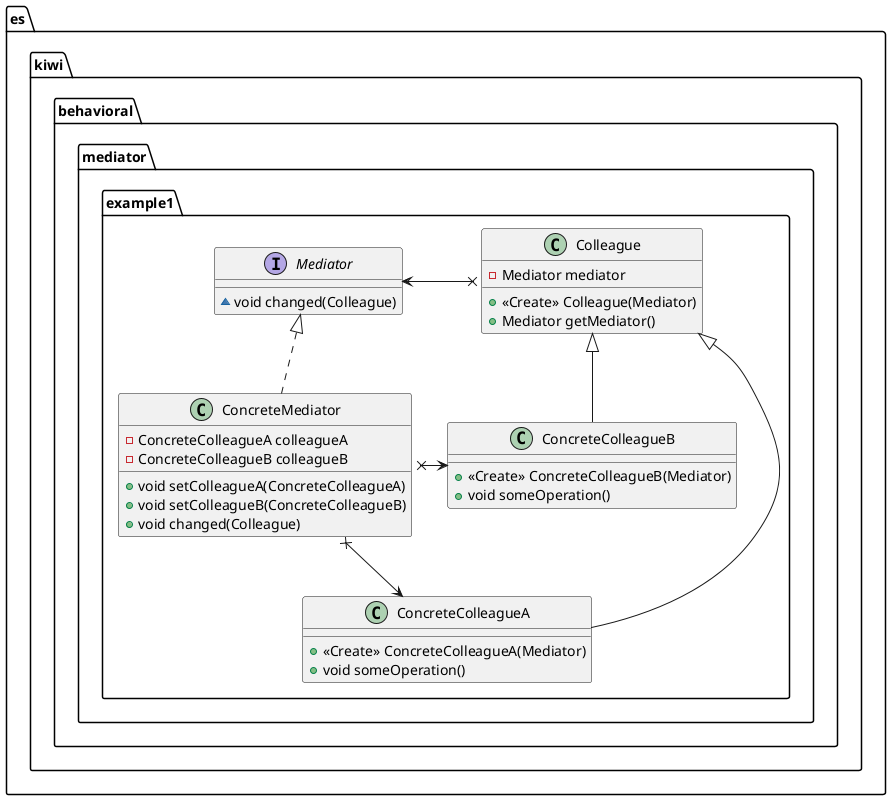 @startuml
interface es.kiwi.behavioral.mediator.example1.Mediator {
~ void changed(Colleague)
}
class es.kiwi.behavioral.mediator.example1.ConcreteColleagueA {
+ <<Create>> ConcreteColleagueA(Mediator)
+ void someOperation()
}
class es.kiwi.behavioral.mediator.example1.ConcreteMediator {
- ConcreteColleagueA colleagueA
- ConcreteColleagueB colleagueB
+ void setColleagueA(ConcreteColleagueA)
+ void setColleagueB(ConcreteColleagueB)
+ void changed(Colleague)
}
class es.kiwi.behavioral.mediator.example1.ConcreteColleagueB {
+ <<Create>> ConcreteColleagueB(Mediator)
+ void someOperation()
}
class es.kiwi.behavioral.mediator.example1.Colleague {
- Mediator mediator
+ <<Create>> Colleague(Mediator)
+ Mediator getMediator()
}


es.kiwi.behavioral.mediator.example1.Colleague <|-- es.kiwi.behavioral.mediator.example1.ConcreteColleagueA
es.kiwi.behavioral.mediator.example1.Mediator <|.. es.kiwi.behavioral.mediator.example1.ConcreteMediator
es.kiwi.behavioral.mediator.example1.Colleague <|-- es.kiwi.behavioral.mediator.example1.ConcreteColleagueB
es.kiwi.behavioral.mediator.example1.Colleague x-left-> es.kiwi.behavioral.mediator.example1.Mediator
es.kiwi.behavioral.mediator.example1.ConcreteMediator x--> es.kiwi.behavioral.mediator.example1.ConcreteColleagueA
es.kiwi.behavioral.mediator.example1.ConcreteMediator x-right-> es.kiwi.behavioral.mediator.example1.ConcreteColleagueB
@enduml